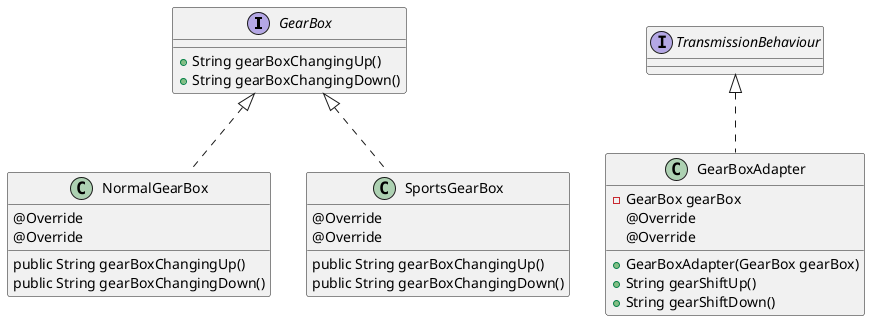 @startuml


interface GearBox {
    +String gearBoxChangingUp()
    +String gearBoxChangingDown()
}

class GearBoxAdapter implements TransmissionBehaviour {

    -GearBox gearBox
    +GearBoxAdapter(GearBox gearBox)
    @Override
    +String gearShiftUp()
    @Override
    +String gearShiftDown()
}

class NormalGearBox implements GearBox {

    @Override
    public String gearBoxChangingUp()
    @Override
    public String gearBoxChangingDown()
}

class SportsGearBox implements GearBox {

    @Override
    public String gearBoxChangingUp()
    @Override
    public String gearBoxChangingDown()
}

@enduml